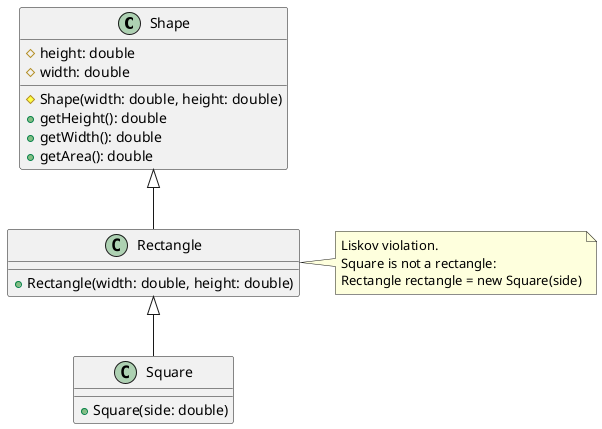 @startuml

class Shape {
  # height: double
  # width: double
  # Shape(width: double, height: double)
  + getHeight(): double
  + getWidth(): double
  + getArea(): double
}

class Rectangle extends Shape{
    + Rectangle(width: double, height: double)
}
note right of Rectangle
    Liskov violation.
    Square is not a rectangle:
    Rectangle rectangle = new Square(side)
end note

class Square extends Rectangle{
    + Square(side: double)
}

@enduml